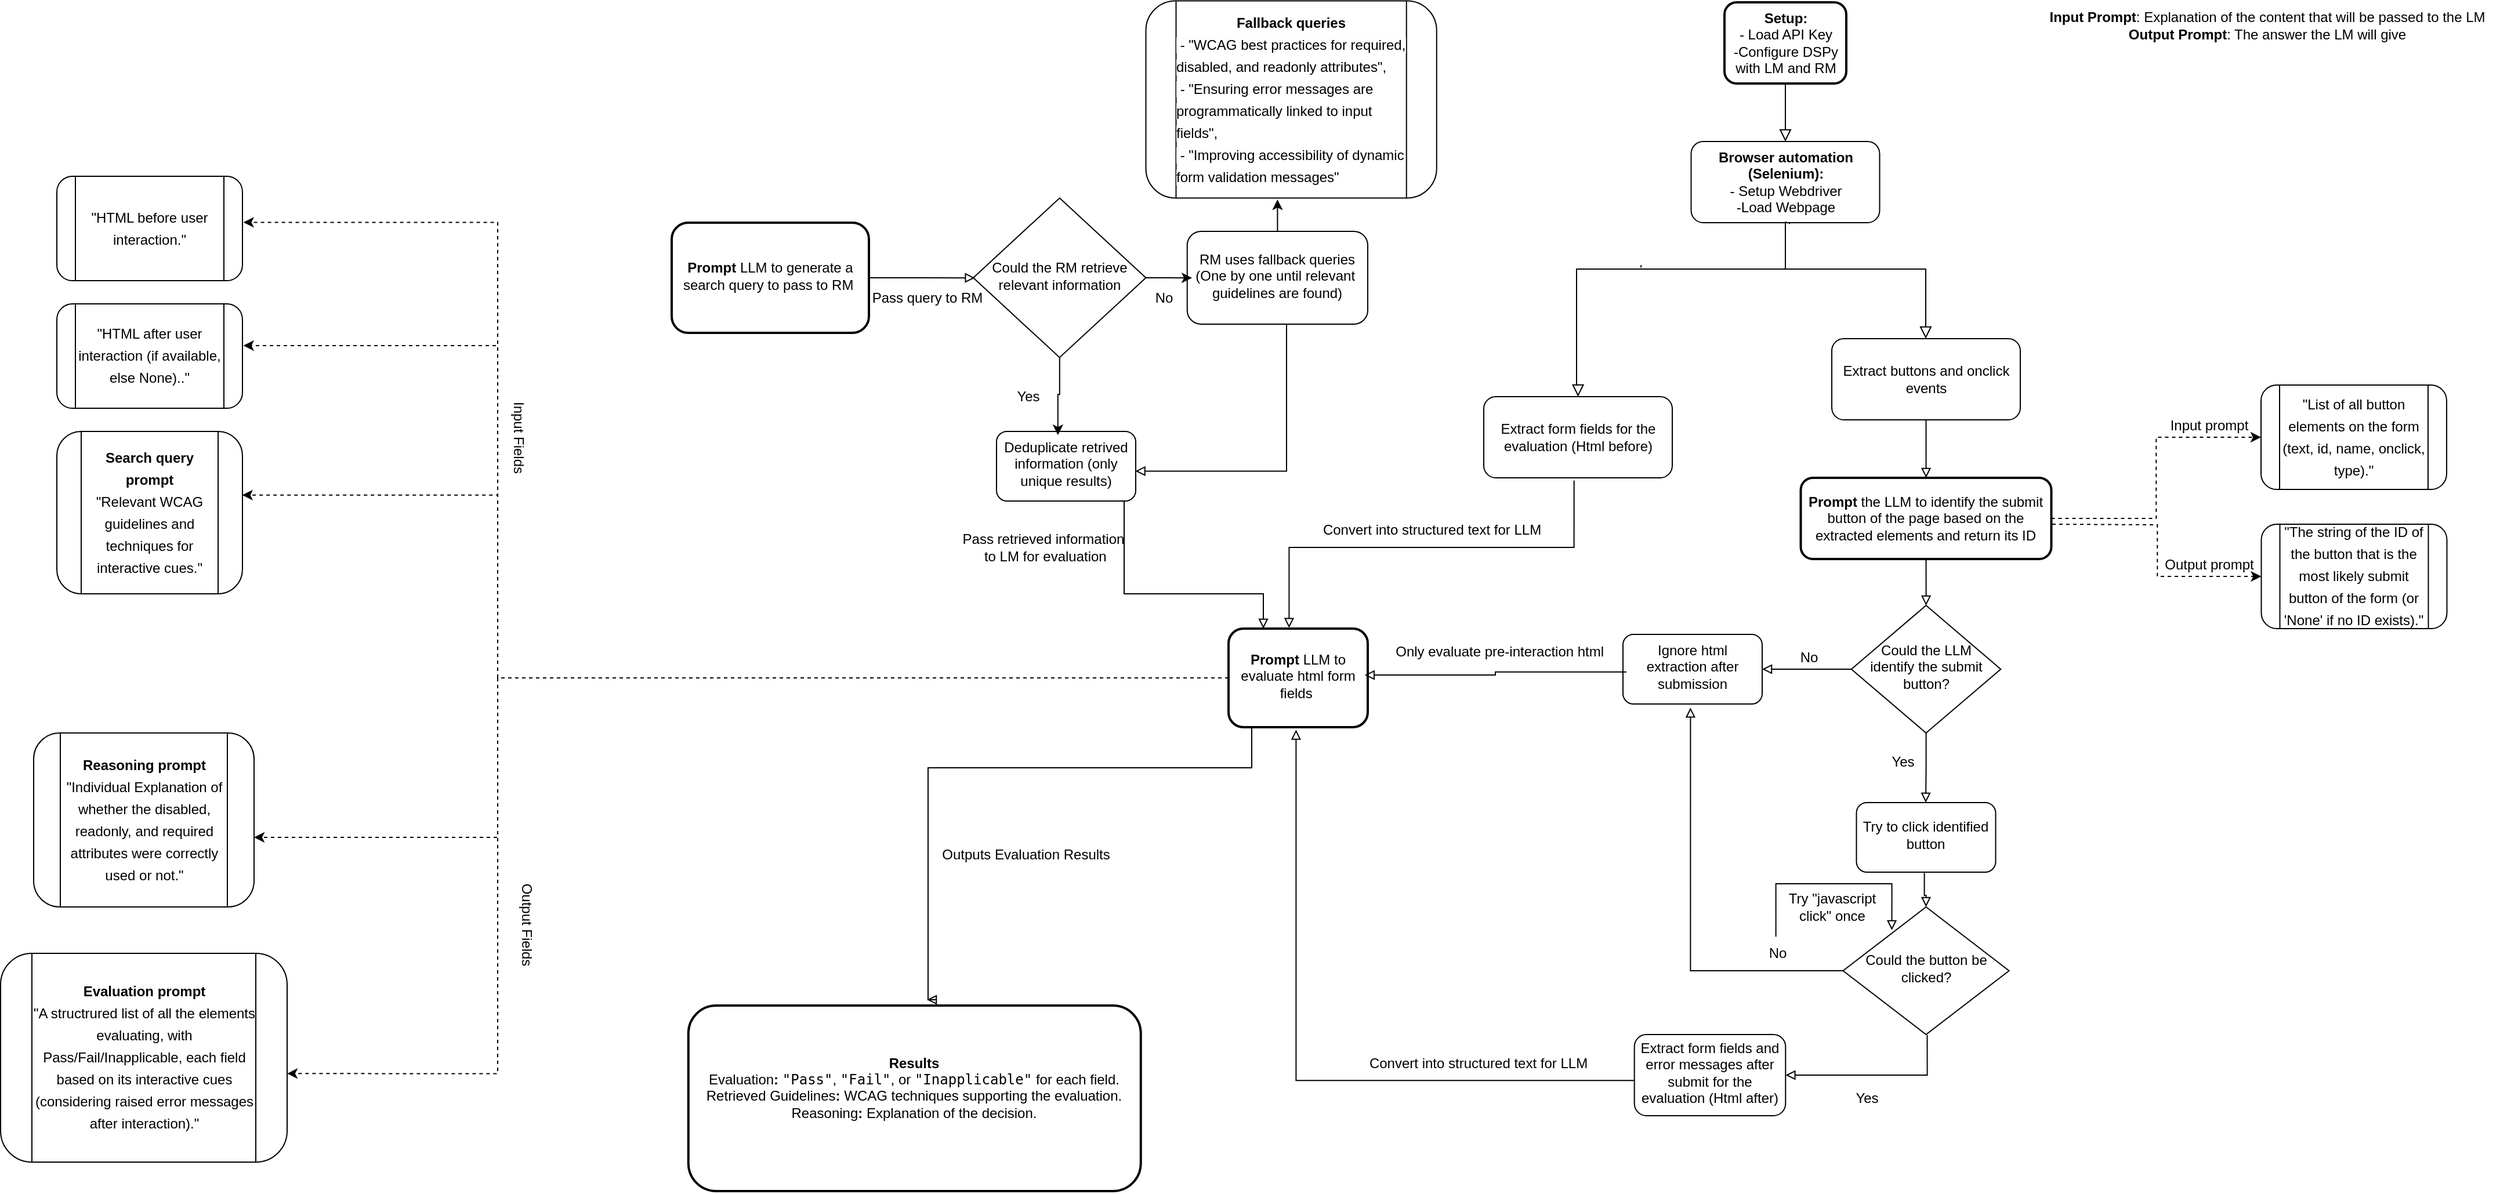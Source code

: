 <mxfile version="26.0.16">
  <diagram id="C5RBs43oDa-KdzZeNtuy" name="Page-1">
    <mxGraphModel dx="4654" dy="1491" grid="1" gridSize="10" guides="1" tooltips="1" connect="0" arrows="1" fold="1" page="1" pageScale="1" pageWidth="827" pageHeight="1169" math="0" shadow="0">
      <root>
        <mxCell id="WIyWlLk6GJQsqaUBKTNV-0" />
        <mxCell id="WIyWlLk6GJQsqaUBKTNV-1" parent="WIyWlLk6GJQsqaUBKTNV-0" />
        <mxCell id="WIyWlLk6GJQsqaUBKTNV-2" value="" style="rounded=0;html=1;jettySize=auto;orthogonalLoop=1;fontSize=11;endArrow=block;endFill=0;endSize=8;strokeWidth=1;shadow=0;labelBackgroundColor=none;edgeStyle=orthogonalEdgeStyle;exitX=0.5;exitY=1;exitDx=0;exitDy=0;entryX=0.5;entryY=0;entryDx=0;entryDy=0;snapToPoint=0;bendable=1;" parent="WIyWlLk6GJQsqaUBKTNV-1" source="WIyWlLk6GJQsqaUBKTNV-3" target="h7F_fVnJNRztuuno8gka-0" edge="1">
          <mxGeometry relative="1" as="geometry">
            <Array as="points" />
          </mxGeometry>
        </mxCell>
        <mxCell id="WIyWlLk6GJQsqaUBKTNV-3" value="&lt;b&gt;Setup:&lt;/b&gt;&lt;br&gt;- Load API Key&lt;br&gt;-Configure DSPy with LM and RM" style="rounded=1;whiteSpace=wrap;html=1;fontSize=12;glass=0;strokeWidth=2;shadow=0;align=center;" parent="WIyWlLk6GJQsqaUBKTNV-1" vertex="1">
          <mxGeometry x="167.5" y="50" width="105" height="70" as="geometry" />
        </mxCell>
        <mxCell id="h7F_fVnJNRztuuno8gka-0" value="&lt;b&gt;Browser automation (Selenium):&lt;/b&gt;&lt;br&gt;- Setup Webdriver&lt;br&gt;-Load Webpage" style="rounded=1;whiteSpace=wrap;html=1;fontSize=12;glass=0;strokeWidth=1;shadow=0;align=center;" vertex="1" parent="WIyWlLk6GJQsqaUBKTNV-1">
          <mxGeometry x="138.75" y="170" width="162.5" height="70" as="geometry" />
        </mxCell>
        <mxCell id="h7F_fVnJNRztuuno8gka-4" value="&#39;" style="rounded=0;html=1;jettySize=auto;orthogonalLoop=1;fontSize=11;endArrow=block;endFill=0;endSize=8;strokeWidth=1;shadow=0;labelBackgroundColor=none;edgeStyle=orthogonalEdgeStyle;exitX=0.507;exitY=0.994;exitDx=0;exitDy=0;entryX=0.5;entryY=0;entryDx=0;entryDy=0;snapToPoint=0;bendable=1;exitPerimeter=0;" edge="1" parent="WIyWlLk6GJQsqaUBKTNV-1" target="h7F_fVnJNRztuuno8gka-5" source="h7F_fVnJNRztuuno8gka-0">
          <mxGeometry relative="1" as="geometry">
            <mxPoint x="220" y="270" as="sourcePoint" />
            <Array as="points">
              <mxPoint x="220" y="240" />
              <mxPoint x="220" y="280" />
              <mxPoint x="40" y="280" />
              <mxPoint x="40" y="380" />
            </Array>
          </mxGeometry>
        </mxCell>
        <mxCell id="h7F_fVnJNRztuuno8gka-5" value="Extract form fields for the evaluation (Html before)" style="rounded=1;whiteSpace=wrap;html=1;fontSize=12;glass=0;strokeWidth=1;shadow=0;align=center;" vertex="1" parent="WIyWlLk6GJQsqaUBKTNV-1">
          <mxGeometry x="-40" y="390" width="162.5" height="70" as="geometry" />
        </mxCell>
        <mxCell id="h7F_fVnJNRztuuno8gka-6" value="" style="rounded=0;html=1;jettySize=auto;orthogonalLoop=1;fontSize=11;endArrow=block;endFill=0;endSize=8;strokeWidth=1;shadow=0;labelBackgroundColor=none;edgeStyle=orthogonalEdgeStyle;exitX=0.522;exitY=1.017;exitDx=0;exitDy=0;snapToPoint=0;bendable=1;exitPerimeter=0;" edge="1" parent="WIyWlLk6GJQsqaUBKTNV-1" target="h7F_fVnJNRztuuno8gka-7" source="h7F_fVnJNRztuuno8gka-0">
          <mxGeometry relative="1" as="geometry">
            <mxPoint x="414" y="240" as="sourcePoint" />
            <Array as="points">
              <mxPoint x="224" y="240" />
              <mxPoint x="220" y="240" />
              <mxPoint x="220" y="280" />
              <mxPoint x="341" y="280" />
            </Array>
            <mxPoint x="341" y="340" as="targetPoint" />
          </mxGeometry>
        </mxCell>
        <mxCell id="h7F_fVnJNRztuuno8gka-12" value="" style="edgeStyle=orthogonalEdgeStyle;rounded=0;orthogonalLoop=1;jettySize=auto;html=1;endArrow=block;endFill=0;exitX=0.5;exitY=1;exitDx=0;exitDy=0;exitPerimeter=0;" edge="1" parent="WIyWlLk6GJQsqaUBKTNV-1" source="h7F_fVnJNRztuuno8gka-13" target="h7F_fVnJNRztuuno8gka-10">
          <mxGeometry relative="1" as="geometry" />
        </mxCell>
        <mxCell id="h7F_fVnJNRztuuno8gka-14" value="" style="edgeStyle=orthogonalEdgeStyle;rounded=0;orthogonalLoop=1;jettySize=auto;html=1;endArrow=block;endFill=0;" edge="1" parent="WIyWlLk6GJQsqaUBKTNV-1" source="h7F_fVnJNRztuuno8gka-7" target="h7F_fVnJNRztuuno8gka-13">
          <mxGeometry relative="1" as="geometry" />
        </mxCell>
        <mxCell id="h7F_fVnJNRztuuno8gka-18" value="" style="edgeStyle=orthogonalEdgeStyle;rounded=0;orthogonalLoop=1;jettySize=auto;html=1;endArrow=block;endFill=0;" edge="1" parent="WIyWlLk6GJQsqaUBKTNV-1" source="h7F_fVnJNRztuuno8gka-10">
          <mxGeometry relative="1" as="geometry">
            <mxPoint x="341" y="740" as="targetPoint" />
          </mxGeometry>
        </mxCell>
        <mxCell id="h7F_fVnJNRztuuno8gka-7" value="Extract buttons and onclick events" style="rounded=1;whiteSpace=wrap;html=1;fontSize=12;glass=0;strokeWidth=1;shadow=0;align=center;" vertex="1" parent="WIyWlLk6GJQsqaUBKTNV-1">
          <mxGeometry x="260" y="340" width="162.5" height="70" as="geometry" />
        </mxCell>
        <mxCell id="h7F_fVnJNRztuuno8gka-20" value="" style="edgeStyle=orthogonalEdgeStyle;rounded=0;orthogonalLoop=1;jettySize=auto;html=1;endArrow=block;endFill=0;" edge="1" parent="WIyWlLk6GJQsqaUBKTNV-1" source="h7F_fVnJNRztuuno8gka-10" target="h7F_fVnJNRztuuno8gka-19">
          <mxGeometry relative="1" as="geometry" />
        </mxCell>
        <mxCell id="h7F_fVnJNRztuuno8gka-10" value="Could the LLM identify the submit button?" style="rhombus;whiteSpace=wrap;html=1;shadow=0;fontFamily=Helvetica;fontSize=12;align=center;strokeWidth=1;spacing=6;spacingTop=-4;" vertex="1" parent="WIyWlLk6GJQsqaUBKTNV-1">
          <mxGeometry x="276.88" y="570" width="128.75" height="110" as="geometry" />
        </mxCell>
        <mxCell id="h7F_fVnJNRztuuno8gka-53" value="" style="edgeStyle=orthogonalEdgeStyle;rounded=0;orthogonalLoop=1;jettySize=auto;html=1;dashed=1;" edge="1" parent="WIyWlLk6GJQsqaUBKTNV-1" source="h7F_fVnJNRztuuno8gka-13" target="h7F_fVnJNRztuuno8gka-52">
          <mxGeometry relative="1" as="geometry" />
        </mxCell>
        <mxCell id="h7F_fVnJNRztuuno8gka-13" value="&lt;b&gt;Prompt &lt;/b&gt;the LLM to identify the submit button of the page based on the extracted elements and return its ID" style="rounded=1;whiteSpace=wrap;html=1;fontSize=12;glass=0;strokeWidth=2;shadow=0;align=center;" vertex="1" parent="WIyWlLk6GJQsqaUBKTNV-1">
          <mxGeometry x="233.25" y="460" width="216" height="70" as="geometry" />
        </mxCell>
        <mxCell id="h7F_fVnJNRztuuno8gka-17" value="Try to click identified button" style="rounded=1;whiteSpace=wrap;html=1;shadow=0;strokeWidth=1;spacing=6;spacingTop=-4;" vertex="1" parent="WIyWlLk6GJQsqaUBKTNV-1">
          <mxGeometry x="281.255" y="740" width="120" height="60" as="geometry" />
        </mxCell>
        <mxCell id="h7F_fVnJNRztuuno8gka-19" value="Ignore html extraction after submission" style="rounded=1;whiteSpace=wrap;html=1;shadow=0;strokeWidth=1;spacing=6;spacingTop=-4;" vertex="1" parent="WIyWlLk6GJQsqaUBKTNV-1">
          <mxGeometry x="80.005" y="595" width="120" height="60" as="geometry" />
        </mxCell>
        <mxCell id="h7F_fVnJNRztuuno8gka-21" value="Yes" style="text;html=1;align=center;verticalAlign=middle;resizable=0;points=[];autosize=1;strokeColor=none;fillColor=none;" vertex="1" parent="WIyWlLk6GJQsqaUBKTNV-1">
          <mxGeometry x="301.25" y="690" width="40" height="30" as="geometry" />
        </mxCell>
        <mxCell id="h7F_fVnJNRztuuno8gka-22" value="No" style="text;html=1;align=center;verticalAlign=middle;resizable=0;points=[];autosize=1;strokeColor=none;fillColor=none;" vertex="1" parent="WIyWlLk6GJQsqaUBKTNV-1">
          <mxGeometry x="220" y="600" width="40" height="30" as="geometry" />
        </mxCell>
        <mxCell id="h7F_fVnJNRztuuno8gka-28" value="" style="edgeStyle=orthogonalEdgeStyle;rounded=0;orthogonalLoop=1;jettySize=auto;html=1;endArrow=block;endFill=0;exitX=0.488;exitY=1.007;exitDx=0;exitDy=0;exitPerimeter=0;" edge="1" parent="WIyWlLk6GJQsqaUBKTNV-1" target="h7F_fVnJNRztuuno8gka-29" source="h7F_fVnJNRztuuno8gka-17">
          <mxGeometry relative="1" as="geometry">
            <mxPoint x="341" y="810" as="sourcePoint" />
          </mxGeometry>
        </mxCell>
        <mxCell id="h7F_fVnJNRztuuno8gka-44" value="" style="edgeStyle=orthogonalEdgeStyle;rounded=0;orthogonalLoop=1;jettySize=auto;html=1;endArrow=block;endFill=0;entryX=0.485;entryY=1.053;entryDx=0;entryDy=0;entryPerimeter=0;" edge="1" parent="WIyWlLk6GJQsqaUBKTNV-1" source="h7F_fVnJNRztuuno8gka-29" target="h7F_fVnJNRztuuno8gka-19">
          <mxGeometry relative="1" as="geometry">
            <mxPoint x="20" y="885" as="targetPoint" />
          </mxGeometry>
        </mxCell>
        <mxCell id="h7F_fVnJNRztuuno8gka-29" value="Could the button be clicked?" style="rhombus;whiteSpace=wrap;html=1;shadow=0;fontFamily=Helvetica;fontSize=12;align=center;strokeWidth=1;spacing=6;spacingTop=-4;" vertex="1" parent="WIyWlLk6GJQsqaUBKTNV-1">
          <mxGeometry x="269.69" y="830" width="143.12" height="110" as="geometry" />
        </mxCell>
        <mxCell id="h7F_fVnJNRztuuno8gka-31" value="" style="edgeStyle=orthogonalEdgeStyle;rounded=0;orthogonalLoop=1;jettySize=auto;html=1;endArrow=block;endFill=0;exitX=0.507;exitY=1.004;exitDx=0;exitDy=0;exitPerimeter=0;" edge="1" parent="WIyWlLk6GJQsqaUBKTNV-1" target="h7F_fVnJNRztuuno8gka-32" source="h7F_fVnJNRztuuno8gka-29">
          <mxGeometry relative="1" as="geometry">
            <mxPoint x="341" y="950" as="sourcePoint" />
          </mxGeometry>
        </mxCell>
        <mxCell id="h7F_fVnJNRztuuno8gka-32" value="Extract form fields and error messages after submit for the evaluation (Html after)" style="rounded=1;whiteSpace=wrap;html=1;shadow=0;strokeWidth=1;spacing=6;spacingTop=-4;" vertex="1" parent="WIyWlLk6GJQsqaUBKTNV-1">
          <mxGeometry x="89.84" y="940" width="130.32" height="70" as="geometry" />
        </mxCell>
        <mxCell id="h7F_fVnJNRztuuno8gka-33" value="Yes" style="text;html=1;align=center;verticalAlign=middle;resizable=0;points=[];autosize=1;strokeColor=none;fillColor=none;" vertex="1" parent="WIyWlLk6GJQsqaUBKTNV-1">
          <mxGeometry x="269.69" y="980" width="40" height="30" as="geometry" />
        </mxCell>
        <mxCell id="h7F_fVnJNRztuuno8gka-37" value="" style="edgeStyle=orthogonalEdgeStyle;rounded=0;orthogonalLoop=1;jettySize=auto;html=1;endArrow=block;endFill=0;exitX=0.464;exitY=0.02;exitDx=0;exitDy=0;exitPerimeter=0;entryX=0.294;entryY=0.182;entryDx=0;entryDy=0;entryPerimeter=0;" edge="1" parent="WIyWlLk6GJQsqaUBKTNV-1" source="h7F_fVnJNRztuuno8gka-45" target="h7F_fVnJNRztuuno8gka-29">
          <mxGeometry relative="1" as="geometry">
            <mxPoint x="767" y="920" as="sourcePoint" />
            <mxPoint x="500" y="920" as="targetPoint" />
            <Array as="points">
              <mxPoint x="212" y="810" />
              <mxPoint x="312" y="810" />
            </Array>
          </mxGeometry>
        </mxCell>
        <mxCell id="h7F_fVnJNRztuuno8gka-42" value="Try &quot;javascript &lt;br&gt;click&quot; once" style="text;html=1;align=center;verticalAlign=middle;resizable=0;points=[];autosize=1;strokeColor=none;fillColor=none;" vertex="1" parent="WIyWlLk6GJQsqaUBKTNV-1">
          <mxGeometry x="209.69" y="810" width="100" height="40" as="geometry" />
        </mxCell>
        <mxCell id="h7F_fVnJNRztuuno8gka-45" value="No" style="text;html=1;align=center;verticalAlign=middle;resizable=0;points=[];autosize=1;strokeColor=none;fillColor=none;" vertex="1" parent="WIyWlLk6GJQsqaUBKTNV-1">
          <mxGeometry x="193.25" y="855" width="40" height="30" as="geometry" />
        </mxCell>
        <mxCell id="h7F_fVnJNRztuuno8gka-131" style="edgeStyle=orthogonalEdgeStyle;rounded=0;orthogonalLoop=1;jettySize=auto;html=1;endArrow=block;endFill=0;" edge="1" parent="WIyWlLk6GJQsqaUBKTNV-1" source="h7F_fVnJNRztuuno8gka-47">
          <mxGeometry relative="1" as="geometry">
            <mxPoint x="-520" y="910" as="targetPoint" />
            <Array as="points">
              <mxPoint x="-240" y="710" />
              <mxPoint x="-519" y="710" />
              <mxPoint x="-519" y="910" />
            </Array>
          </mxGeometry>
        </mxCell>
        <mxCell id="h7F_fVnJNRztuuno8gka-47" value="&lt;b&gt;Prompt &lt;/b&gt;LLM to evaluate html form fields&amp;nbsp;" style="rounded=1;whiteSpace=wrap;html=1;shadow=0;strokeWidth=2;spacing=6;spacingTop=-4;" vertex="1" parent="WIyWlLk6GJQsqaUBKTNV-1">
          <mxGeometry x="-260" y="590" width="120" height="85" as="geometry" />
        </mxCell>
        <mxCell id="h7F_fVnJNRztuuno8gka-50" value="" style="edgeStyle=orthogonalEdgeStyle;rounded=0;orthogonalLoop=1;jettySize=auto;html=1;endArrow=block;endFill=0;exitX=0.025;exitY=0.54;exitDx=0;exitDy=0;exitPerimeter=0;entryX=0.978;entryY=0.471;entryDx=0;entryDy=0;entryPerimeter=0;" edge="1" parent="WIyWlLk6GJQsqaUBKTNV-1" source="h7F_fVnJNRztuuno8gka-19" target="h7F_fVnJNRztuuno8gka-47">
          <mxGeometry relative="1" as="geometry">
            <mxPoint x="-23" y="767.5" as="sourcePoint" />
            <mxPoint x="-20" y="630" as="targetPoint" />
            <Array as="points" />
          </mxGeometry>
        </mxCell>
        <mxCell id="h7F_fVnJNRztuuno8gka-51" value="" style="edgeStyle=orthogonalEdgeStyle;rounded=0;orthogonalLoop=1;jettySize=auto;html=1;endArrow=block;endFill=0;exitX=0.479;exitY=1.034;exitDx=0;exitDy=0;exitPerimeter=0;entryX=0.435;entryY=-0.007;entryDx=0;entryDy=0;entryPerimeter=0;" edge="1" parent="WIyWlLk6GJQsqaUBKTNV-1" source="h7F_fVnJNRztuuno8gka-5" target="h7F_fVnJNRztuuno8gka-47">
          <mxGeometry relative="1" as="geometry">
            <mxPoint x="297" y="645" as="sourcePoint" />
            <mxPoint x="80" y="760" as="targetPoint" />
            <Array as="points">
              <mxPoint x="38" y="520" />
              <mxPoint x="-208" y="520" />
            </Array>
          </mxGeometry>
        </mxCell>
        <mxCell id="h7F_fVnJNRztuuno8gka-52" value="&lt;div style=&quot;line-height: 19px;&quot;&gt;&quot;List of all button elements on the form (text, id, name, onclick, type).&quot;&lt;/div&gt;" style="shape=process;whiteSpace=wrap;html=1;backgroundOutline=1;rounded=1;glass=0;strokeWidth=1;shadow=0;" vertex="1" parent="WIyWlLk6GJQsqaUBKTNV-1">
          <mxGeometry x="630" y="380" width="160" height="90" as="geometry" />
        </mxCell>
        <mxCell id="h7F_fVnJNRztuuno8gka-54" value="&lt;span style=&quot;text-wrap-mode: wrap;&quot;&gt;Convert&amp;nbsp;&lt;/span&gt;&lt;span style=&quot;text-wrap-mode: wrap;&quot; class=&quot;hljs-keyword&quot;&gt;into&lt;/span&gt;&lt;span style=&quot;text-wrap-mode: wrap;&quot;&gt;&amp;nbsp;structured&amp;nbsp;&lt;/span&gt;&lt;span style=&quot;text-wrap-mode: wrap;&quot; class=&quot;hljs-type&quot;&gt;text for LLM&lt;/span&gt;" style="text;html=1;align=center;verticalAlign=middle;resizable=0;points=[];autosize=1;strokeColor=none;fillColor=none;rotation=0;" vertex="1" parent="WIyWlLk6GJQsqaUBKTNV-1">
          <mxGeometry x="-190" y="490" width="210" height="30" as="geometry" />
        </mxCell>
        <mxCell id="h7F_fVnJNRztuuno8gka-55" value="&lt;span style=&quot;text-wrap-mode: wrap;&quot;&gt;Convert&amp;nbsp;&lt;/span&gt;&lt;span style=&quot;text-wrap-mode: wrap;&quot; class=&quot;hljs-keyword&quot;&gt;into&lt;/span&gt;&lt;span style=&quot;text-wrap-mode: wrap;&quot;&gt;&amp;nbsp;structured&amp;nbsp;&lt;/span&gt;&lt;span style=&quot;text-wrap-mode: wrap;&quot; class=&quot;hljs-type&quot;&gt;text for LLM&lt;/span&gt;" style="text;html=1;align=center;verticalAlign=middle;resizable=0;points=[];autosize=1;strokeColor=none;fillColor=none;rotation=0;" vertex="1" parent="WIyWlLk6GJQsqaUBKTNV-1">
          <mxGeometry x="-150" y="950" width="210" height="30" as="geometry" />
        </mxCell>
        <mxCell id="h7F_fVnJNRztuuno8gka-57" value="Input prompt" style="text;html=1;align=center;verticalAlign=middle;resizable=0;points=[];autosize=1;strokeColor=none;fillColor=none;" vertex="1" parent="WIyWlLk6GJQsqaUBKTNV-1">
          <mxGeometry x="540" y="400" width="90" height="30" as="geometry" />
        </mxCell>
        <mxCell id="h7F_fVnJNRztuuno8gka-59" value="" style="edgeStyle=orthogonalEdgeStyle;rounded=0;orthogonalLoop=1;jettySize=auto;html=1;dashed=1;" edge="1" parent="WIyWlLk6GJQsqaUBKTNV-1" target="h7F_fVnJNRztuuno8gka-60">
          <mxGeometry relative="1" as="geometry">
            <mxPoint x="450" y="500" as="sourcePoint" />
          </mxGeometry>
        </mxCell>
        <mxCell id="h7F_fVnJNRztuuno8gka-60" value="&lt;div style=&quot;line-height: 19px;&quot;&gt;&lt;div style=&quot;line-height: 19px;&quot;&gt;&quot;The string of the ID of the button that is the most likely submit button of the form (or &#39;None&#39; if no ID exists).&quot;&lt;/div&gt;&lt;/div&gt;" style="shape=process;whiteSpace=wrap;html=1;backgroundOutline=1;rounded=1;glass=0;strokeWidth=1;shadow=0;" vertex="1" parent="WIyWlLk6GJQsqaUBKTNV-1">
          <mxGeometry x="630.25" y="500" width="160" height="90" as="geometry" />
        </mxCell>
        <mxCell id="h7F_fVnJNRztuuno8gka-61" value="Output prompt" style="text;html=1;align=center;verticalAlign=middle;resizable=0;points=[];autosize=1;strokeColor=none;fillColor=none;" vertex="1" parent="WIyWlLk6GJQsqaUBKTNV-1">
          <mxGeometry x="535.25" y="520" width="100" height="30" as="geometry" />
        </mxCell>
        <mxCell id="h7F_fVnJNRztuuno8gka-68" value="Only evaluate pre-interaction&amp;nbsp;html&amp;nbsp;" style="text;html=1;align=center;verticalAlign=middle;resizable=0;points=[];autosize=1;strokeColor=none;fillColor=none;" vertex="1" parent="WIyWlLk6GJQsqaUBKTNV-1">
          <mxGeometry x="-129.99" y="595" width="210" height="30" as="geometry" />
        </mxCell>
        <mxCell id="h7F_fVnJNRztuuno8gka-75" value="" style="edgeStyle=orthogonalEdgeStyle;rounded=0;orthogonalLoop=1;jettySize=auto;html=1;endArrow=block;endFill=0;entryX=0.485;entryY=1.026;entryDx=0;entryDy=0;entryPerimeter=0;exitX=-0.003;exitY=0.566;exitDx=0;exitDy=0;exitPerimeter=0;" edge="1" parent="WIyWlLk6GJQsqaUBKTNV-1" source="h7F_fVnJNRztuuno8gka-32" target="h7F_fVnJNRztuuno8gka-47">
          <mxGeometry relative="1" as="geometry">
            <mxPoint x="-28" y="928.25" as="sourcePoint" />
            <mxPoint x="-160" y="701.25" as="targetPoint" />
          </mxGeometry>
        </mxCell>
        <mxCell id="h7F_fVnJNRztuuno8gka-82" value="&lt;div style=&quot;line-height: 19px;&quot;&gt;&lt;div style=&quot;line-height: 19px;&quot;&gt;&lt;b&gt;Search query prompt&lt;br&gt;&lt;/b&gt;&quot;Relevant WCAG guidelines and techniques for interactive cues.&quot;&lt;/div&gt;&lt;/div&gt;" style="shape=process;whiteSpace=wrap;html=1;backgroundOutline=1;rounded=1;glass=0;strokeWidth=1;shadow=0;" vertex="1" parent="WIyWlLk6GJQsqaUBKTNV-1">
          <mxGeometry x="-1270" y="420" width="160" height="140" as="geometry" />
        </mxCell>
        <mxCell id="h7F_fVnJNRztuuno8gka-83" value="&lt;div style=&quot;line-height: 19px;&quot;&gt;&lt;div style=&quot;line-height: 19px;&quot;&gt;&lt;div style=&quot;line-height: 19px;&quot;&gt;&lt;span style=&quot;background-color: rgb(255, 255, 255);&quot;&gt;&lt;font style=&quot;&quot;&gt;&lt;b&gt;Reasoning prompt&lt;/b&gt;&lt;br&gt;&quot;Individual Explanation of whether the disabled, readonly, and required attributes were correctly used or not.&quot;&lt;/font&gt;&lt;/span&gt;&lt;/div&gt;&lt;/div&gt;&lt;/div&gt;" style="shape=process;whiteSpace=wrap;html=1;backgroundOutline=1;rounded=1;glass=0;strokeWidth=1;shadow=0;" vertex="1" parent="WIyWlLk6GJQsqaUBKTNV-1">
          <mxGeometry x="-1290" y="680" width="190" height="150" as="geometry" />
        </mxCell>
        <mxCell id="h7F_fVnJNRztuuno8gka-84" value="&lt;div style=&quot;line-height: 19px;&quot;&gt;&lt;div style=&quot;line-height: 19px;&quot;&gt;&quot;HTML before user interaction.&quot;&lt;/div&gt;&lt;/div&gt;" style="shape=process;whiteSpace=wrap;html=1;backgroundOutline=1;rounded=1;glass=0;strokeWidth=1;shadow=0;" vertex="1" parent="WIyWlLk6GJQsqaUBKTNV-1">
          <mxGeometry x="-1270" y="200" width="160" height="90" as="geometry" />
        </mxCell>
        <mxCell id="h7F_fVnJNRztuuno8gka-85" value="&lt;div style=&quot;line-height: 19px;&quot;&gt;&lt;div style=&quot;line-height: 19px;&quot;&gt;&lt;font style=&quot;background-color: rgb(254, 254, 254); color: rgb(0, 0, 0);&quot;&gt;&lt;b&gt;Evaluation prompt&lt;br&gt;&lt;/b&gt;&quot;A structrured list of all the elements evaluating, with Pass/Fail/Inapplicable, each field based on its interactive cues (considering raised error messages after interaction).&quot;&lt;/font&gt;&lt;/div&gt;&lt;/div&gt;" style="shape=process;whiteSpace=wrap;html=1;backgroundOutline=1;rounded=1;glass=0;strokeWidth=1;shadow=0;" vertex="1" parent="WIyWlLk6GJQsqaUBKTNV-1">
          <mxGeometry x="-1318.5" y="870" width="247" height="180" as="geometry" />
        </mxCell>
        <mxCell id="h7F_fVnJNRztuuno8gka-86" value="&lt;div style=&quot;line-height: 19px;&quot;&gt;&lt;div style=&quot;line-height: 19px;&quot;&gt;&quot;HTML after user interaction (if available, else None)..&quot;&lt;/div&gt;&lt;/div&gt;" style="shape=process;whiteSpace=wrap;html=1;backgroundOutline=1;rounded=1;glass=0;strokeWidth=1;shadow=0;" vertex="1" parent="WIyWlLk6GJQsqaUBKTNV-1">
          <mxGeometry x="-1270" y="310" width="160" height="90" as="geometry" />
        </mxCell>
        <mxCell id="h7F_fVnJNRztuuno8gka-92" value="Could the RM retrieve relevant information" style="rhombus;whiteSpace=wrap;html=1;shadow=0;fontFamily=Helvetica;fontSize=12;align=center;strokeWidth=1;spacing=6;spacingTop=-4;" vertex="1" parent="WIyWlLk6GJQsqaUBKTNV-1">
          <mxGeometry x="-480" y="218.75" width="148.75" height="137.5" as="geometry" />
        </mxCell>
        <mxCell id="h7F_fVnJNRztuuno8gka-95" value="&lt;b&gt;Input Prompt&lt;/b&gt;: Explanation of the content that will be passed to the LM&lt;br&gt;&lt;b&gt;Output Prompt&lt;/b&gt;: The answer the LM will give" style="text;html=1;align=center;verticalAlign=middle;resizable=0;points=[];autosize=1;strokeColor=none;fillColor=none;" vertex="1" parent="WIyWlLk6GJQsqaUBKTNV-1">
          <mxGeometry x="435" y="50" width="400" height="40" as="geometry" />
        </mxCell>
        <mxCell id="h7F_fVnJNRztuuno8gka-96" value="Deduplicate retrived information (only unique results)" style="rounded=1;whiteSpace=wrap;html=1;shadow=0;strokeWidth=1;spacing=6;spacingTop=-4;" vertex="1" parent="WIyWlLk6GJQsqaUBKTNV-1">
          <mxGeometry x="-460.005" y="420" width="120" height="60" as="geometry" />
        </mxCell>
        <mxCell id="h7F_fVnJNRztuuno8gka-118" style="edgeStyle=orthogonalEdgeStyle;rounded=0;orthogonalLoop=1;jettySize=auto;html=1;" edge="1" parent="WIyWlLk6GJQsqaUBKTNV-1" source="h7F_fVnJNRztuuno8gka-103">
          <mxGeometry relative="1" as="geometry">
            <mxPoint x="-217.81" y="220" as="targetPoint" />
          </mxGeometry>
        </mxCell>
        <mxCell id="h7F_fVnJNRztuuno8gka-103" value="RM uses fallback queries (&lt;span style=&quot;text-wrap-mode: nowrap;&quot;&gt;One by one&amp;nbsp;&lt;/span&gt;&lt;span style=&quot;text-wrap-mode: nowrap;&quot;&gt;until relevant&amp;nbsp;&lt;br&gt;&lt;/span&gt;&lt;span style=&quot;text-wrap-mode: nowrap;&quot;&gt;guidelines&amp;nbsp;&lt;/span&gt;&lt;span style=&quot;text-wrap-mode: nowrap;&quot;&gt;are found)&lt;/span&gt;" style="rounded=1;whiteSpace=wrap;html=1;shadow=0;strokeWidth=1;spacing=6;spacingTop=-4;" vertex="1" parent="WIyWlLk6GJQsqaUBKTNV-1">
          <mxGeometry x="-295.62" y="247.5" width="155.62" height="80" as="geometry" />
        </mxCell>
        <mxCell id="h7F_fVnJNRztuuno8gka-104" value="No" style="text;html=1;align=center;verticalAlign=middle;resizable=0;points=[];autosize=1;strokeColor=none;fillColor=none;" vertex="1" parent="WIyWlLk6GJQsqaUBKTNV-1">
          <mxGeometry x="-335.62" y="290" width="40" height="30" as="geometry" />
        </mxCell>
        <mxCell id="h7F_fVnJNRztuuno8gka-105" value="Yes" style="text;html=1;align=center;verticalAlign=middle;resizable=0;points=[];autosize=1;strokeColor=none;fillColor=none;" vertex="1" parent="WIyWlLk6GJQsqaUBKTNV-1">
          <mxGeometry x="-453" y="375" width="40" height="30" as="geometry" />
        </mxCell>
        <mxCell id="h7F_fVnJNRztuuno8gka-106" value="&lt;div style=&quot;line-height: 19px;&quot;&gt;&lt;div style=&quot;line-height: 19px;&quot;&gt;&lt;b&gt;&lt;font style=&quot;color: rgb(0, 0, 0);&quot;&gt;Fallback queries&lt;br&gt;&lt;/font&gt;&lt;/b&gt;&lt;div style=&quot;line-height: 19px;&quot;&gt;&lt;div style=&quot;text-align: left;&quot;&gt;&lt;span style=&quot;background-color: rgb(254, 254, 254);&quot;&gt;&lt;font style=&quot;color: rgb(0, 0, 0);&quot;&gt;&lt;span&gt;&amp;nbsp;- &quot;WCAG best practices for required, disabled, and readonly attributes&quot;&lt;/span&gt;,&lt;br&gt;&lt;/font&gt;&lt;/span&gt;&lt;span style=&quot;background-color: light-dark(rgb(254, 254, 254), rgb(19, 19, 19));&quot;&gt;&amp;nbsp;- &quot;Ensuring error messages are&amp;nbsp; programmatically linked to input fields&quot;,&lt;br&gt;&lt;/span&gt;&lt;span style=&quot;color: light-dark(rgb(0, 0, 0), rgb(237, 237, 237)); background-color: light-dark(rgb(254, 254, 254), rgb(19, 19, 19)); text-align: center;&quot;&gt;&amp;nbsp;- &quot;Improving accessibility of dynamic form validation messages&quot;&lt;/span&gt;&lt;/div&gt;&lt;/div&gt;&lt;/div&gt;&lt;/div&gt;" style="shape=process;whiteSpace=wrap;html=1;backgroundOutline=1;rounded=1;glass=0;strokeWidth=1;shadow=0;" vertex="1" parent="WIyWlLk6GJQsqaUBKTNV-1">
          <mxGeometry x="-331.25" y="48.75" width="250.63" height="170" as="geometry" />
        </mxCell>
        <mxCell id="h7F_fVnJNRztuuno8gka-111" value="&lt;span style=&quot;text-wrap-mode: nowrap;&quot;&gt;&lt;b&gt;Prompt &lt;/b&gt;LLM to generate a &lt;br&gt;search query to pass to RM&amp;nbsp;&lt;/span&gt;" style="rounded=1;whiteSpace=wrap;html=1;shadow=0;strokeWidth=2;spacing=6;spacingTop=-4;" vertex="1" parent="WIyWlLk6GJQsqaUBKTNV-1">
          <mxGeometry x="-740" y="240" width="170.01" height="95" as="geometry" />
        </mxCell>
        <mxCell id="h7F_fVnJNRztuuno8gka-113" value="Pass query to RM" style="text;html=1;align=center;verticalAlign=middle;resizable=0;points=[];autosize=1;strokeColor=none;fillColor=none;" vertex="1" parent="WIyWlLk6GJQsqaUBKTNV-1">
          <mxGeometry x="-580" y="290" width="120" height="30" as="geometry" />
        </mxCell>
        <mxCell id="h7F_fVnJNRztuuno8gka-115" style="edgeStyle=orthogonalEdgeStyle;rounded=0;orthogonalLoop=1;jettySize=auto;html=1;entryX=0.009;entryY=0.501;entryDx=0;entryDy=0;entryPerimeter=0;endArrow=block;endFill=0;" edge="1" parent="WIyWlLk6GJQsqaUBKTNV-1" source="h7F_fVnJNRztuuno8gka-111" target="h7F_fVnJNRztuuno8gka-92">
          <mxGeometry relative="1" as="geometry" />
        </mxCell>
        <mxCell id="h7F_fVnJNRztuuno8gka-116" style="edgeStyle=orthogonalEdgeStyle;rounded=0;orthogonalLoop=1;jettySize=auto;html=1;entryX=0.441;entryY=0.052;entryDx=0;entryDy=0;entryPerimeter=0;" edge="1" parent="WIyWlLk6GJQsqaUBKTNV-1" source="h7F_fVnJNRztuuno8gka-92" target="h7F_fVnJNRztuuno8gka-96">
          <mxGeometry relative="1" as="geometry" />
        </mxCell>
        <mxCell id="h7F_fVnJNRztuuno8gka-117" style="edgeStyle=orthogonalEdgeStyle;rounded=0;orthogonalLoop=1;jettySize=auto;html=1;entryX=0.027;entryY=0.501;entryDx=0;entryDy=0;entryPerimeter=0;" edge="1" parent="WIyWlLk6GJQsqaUBKTNV-1" source="h7F_fVnJNRztuuno8gka-92" target="h7F_fVnJNRztuuno8gka-103">
          <mxGeometry relative="1" as="geometry" />
        </mxCell>
        <mxCell id="h7F_fVnJNRztuuno8gka-119" style="edgeStyle=orthogonalEdgeStyle;rounded=0;orthogonalLoop=1;jettySize=auto;html=1;entryX=0.998;entryY=0.57;entryDx=0;entryDy=0;entryPerimeter=0;endArrow=block;endFill=0;" edge="1" parent="WIyWlLk6GJQsqaUBKTNV-1" source="h7F_fVnJNRztuuno8gka-103" target="h7F_fVnJNRztuuno8gka-96">
          <mxGeometry relative="1" as="geometry">
            <Array as="points">
              <mxPoint x="-210" y="454" />
            </Array>
          </mxGeometry>
        </mxCell>
        <mxCell id="h7F_fVnJNRztuuno8gka-120" style="edgeStyle=orthogonalEdgeStyle;rounded=0;orthogonalLoop=1;jettySize=auto;html=1;endArrow=block;endFill=0;" edge="1" parent="WIyWlLk6GJQsqaUBKTNV-1" source="h7F_fVnJNRztuuno8gka-96" target="h7F_fVnJNRztuuno8gka-47">
          <mxGeometry relative="1" as="geometry">
            <Array as="points">
              <mxPoint x="-350" y="560" />
              <mxPoint x="-230" y="560" />
            </Array>
          </mxGeometry>
        </mxCell>
        <mxCell id="h7F_fVnJNRztuuno8gka-121" value="Pass retrieved information&lt;br&gt;&amp;nbsp;to LM for evaluation" style="text;html=1;align=center;verticalAlign=middle;resizable=0;points=[];autosize=1;strokeColor=none;fillColor=none;" vertex="1" parent="WIyWlLk6GJQsqaUBKTNV-1">
          <mxGeometry x="-500.01" y="500" width="160" height="40" as="geometry" />
        </mxCell>
        <mxCell id="h7F_fVnJNRztuuno8gka-123" style="edgeStyle=orthogonalEdgeStyle;rounded=0;orthogonalLoop=1;jettySize=auto;html=1;entryX=1.005;entryY=0.441;entryDx=0;entryDy=0;entryPerimeter=0;dashed=1;" edge="1" parent="WIyWlLk6GJQsqaUBKTNV-1" source="h7F_fVnJNRztuuno8gka-47" target="h7F_fVnJNRztuuno8gka-84">
          <mxGeometry relative="1" as="geometry">
            <Array as="points">
              <mxPoint x="-890" y="632" />
              <mxPoint x="-890" y="240" />
            </Array>
          </mxGeometry>
        </mxCell>
        <mxCell id="h7F_fVnJNRztuuno8gka-124" style="edgeStyle=orthogonalEdgeStyle;rounded=0;orthogonalLoop=1;jettySize=auto;html=1;entryX=1.005;entryY=0.4;entryDx=0;entryDy=0;entryPerimeter=0;dashed=1;" edge="1" parent="WIyWlLk6GJQsqaUBKTNV-1" source="h7F_fVnJNRztuuno8gka-47" target="h7F_fVnJNRztuuno8gka-86">
          <mxGeometry relative="1" as="geometry">
            <Array as="points">
              <mxPoint x="-890" y="632" />
              <mxPoint x="-890" y="346" />
            </Array>
          </mxGeometry>
        </mxCell>
        <mxCell id="h7F_fVnJNRztuuno8gka-125" style="edgeStyle=orthogonalEdgeStyle;rounded=0;orthogonalLoop=1;jettySize=auto;html=1;entryX=0.999;entryY=0.392;entryDx=0;entryDy=0;entryPerimeter=0;dashed=1;" edge="1" parent="WIyWlLk6GJQsqaUBKTNV-1" source="h7F_fVnJNRztuuno8gka-47" target="h7F_fVnJNRztuuno8gka-82">
          <mxGeometry relative="1" as="geometry">
            <Array as="points">
              <mxPoint x="-890" y="632" />
              <mxPoint x="-890" y="475" />
            </Array>
          </mxGeometry>
        </mxCell>
        <mxCell id="h7F_fVnJNRztuuno8gka-126" style="edgeStyle=orthogonalEdgeStyle;rounded=0;orthogonalLoop=1;jettySize=auto;html=1;entryX=1;entryY=0.6;entryDx=0;entryDy=0;entryPerimeter=0;dashed=1;" edge="1" parent="WIyWlLk6GJQsqaUBKTNV-1" source="h7F_fVnJNRztuuno8gka-47" target="h7F_fVnJNRztuuno8gka-83">
          <mxGeometry relative="1" as="geometry">
            <Array as="points">
              <mxPoint x="-890" y="632" />
              <mxPoint x="-890" y="770" />
            </Array>
          </mxGeometry>
        </mxCell>
        <mxCell id="h7F_fVnJNRztuuno8gka-127" style="edgeStyle=orthogonalEdgeStyle;rounded=0;orthogonalLoop=1;jettySize=auto;html=1;entryX=1;entryY=0.576;entryDx=0;entryDy=0;entryPerimeter=0;dashed=1;" edge="1" parent="WIyWlLk6GJQsqaUBKTNV-1" source="h7F_fVnJNRztuuno8gka-47" target="h7F_fVnJNRztuuno8gka-85">
          <mxGeometry relative="1" as="geometry">
            <Array as="points">
              <mxPoint x="-890" y="632" />
              <mxPoint x="-890" y="974" />
            </Array>
          </mxGeometry>
        </mxCell>
        <mxCell id="h7F_fVnJNRztuuno8gka-128" value="Input Fields" style="text;html=1;align=center;verticalAlign=middle;resizable=0;points=[];autosize=1;strokeColor=none;fillColor=none;rotation=90;" vertex="1" parent="WIyWlLk6GJQsqaUBKTNV-1">
          <mxGeometry x="-917" y="410" width="90" height="30" as="geometry" />
        </mxCell>
        <mxCell id="h7F_fVnJNRztuuno8gka-129" value="Output Fields" style="text;html=1;align=center;verticalAlign=middle;resizable=0;points=[];autosize=1;strokeColor=none;fillColor=none;rotation=90;" vertex="1" parent="WIyWlLk6GJQsqaUBKTNV-1">
          <mxGeometry x="-910" y="830" width="90" height="30" as="geometry" />
        </mxCell>
        <mxCell id="h7F_fVnJNRztuuno8gka-132" value="Outputs Evaluation Results" style="text;html=1;align=center;verticalAlign=middle;resizable=0;points=[];autosize=1;strokeColor=none;fillColor=none;" vertex="1" parent="WIyWlLk6GJQsqaUBKTNV-1">
          <mxGeometry x="-520" y="770" width="170" height="30" as="geometry" />
        </mxCell>
        <mxCell id="h7F_fVnJNRztuuno8gka-133" value="&lt;b&gt;Results&lt;br&gt;&lt;/b&gt;&lt;span style=&quot;background-color: transparent; color: light-dark(rgb(0, 0, 0), rgb(255, 255, 255));&quot; data-end=&quot;2531&quot; data-start=&quot;2516&quot;&gt;Evaluation&lt;/span&gt;&lt;strong style=&quot;background-color: transparent; color: light-dark(rgb(0, 0, 0), rgb(255, 255, 255));&quot; data-end=&quot;2531&quot; data-start=&quot;2516&quot;&gt;:&amp;nbsp;&lt;/strong&gt;&lt;code style=&quot;background-color: transparent; color: light-dark(rgb(0, 0, 0), rgb(255, 255, 255));&quot; data-end=&quot;2540&quot; data-start=&quot;2532&quot;&gt;&quot;Pass&quot;&lt;/code&gt;&lt;span style=&quot;background-color: transparent; color: light-dark(rgb(0, 0, 0), rgb(255, 255, 255));&quot;&gt;, &lt;/span&gt;&lt;code style=&quot;background-color: transparent; color: light-dark(rgb(0, 0, 0), rgb(255, 255, 255));&quot; data-end=&quot;2550&quot; data-start=&quot;2542&quot;&gt;&quot;Fail&quot;&lt;/code&gt;&lt;span style=&quot;background-color: transparent; color: light-dark(rgb(0, 0, 0), rgb(255, 255, 255));&quot;&gt;, or &lt;/span&gt;&lt;code style=&quot;background-color: transparent; color: light-dark(rgb(0, 0, 0), rgb(255, 255, 255));&quot; data-end=&quot;2571&quot; data-start=&quot;2555&quot;&gt;&quot;Inapplicable&quot;&lt;/code&gt;&lt;span style=&quot;background-color: transparent; color: light-dark(rgb(0, 0, 0), rgb(255, 255, 255));&quot;&gt; for each field.&lt;/span&gt;&lt;br&gt;&lt;span style=&quot;background-color: transparent; color: light-dark(rgb(0, 0, 0), rgb(255, 255, 255));&quot; data-end=&quot;2617&quot; data-start=&quot;2592&quot;&gt;Retrieved Guidelines&lt;/span&gt;&lt;strong style=&quot;background-color: transparent; color: light-dark(rgb(0, 0, 0), rgb(255, 255, 255));&quot; data-end=&quot;2617&quot; data-start=&quot;2592&quot;&gt;:&lt;/strong&gt;&lt;span style=&quot;background-color: transparent; color: light-dark(rgb(0, 0, 0), rgb(255, 255, 255));&quot;&gt; WCAG techniques supporting the evaluation.&lt;/span&gt;&lt;br&gt;&lt;span style=&quot;background-color: transparent; color: light-dark(rgb(0, 0, 0), rgb(255, 255, 255));&quot; data-end=&quot;2679&quot; data-start=&quot;2665&quot;&gt;Reasoning&lt;/span&gt;&lt;strong style=&quot;background-color: transparent; color: light-dark(rgb(0, 0, 0), rgb(255, 255, 255));&quot; data-end=&quot;2679&quot; data-start=&quot;2665&quot;&gt;:&lt;/strong&gt;&lt;span style=&quot;background-color: transparent; color: light-dark(rgb(0, 0, 0), rgb(255, 255, 255));&quot;&gt; Explanation of the decision.&lt;/span&gt;&lt;br&gt;&amp;nbsp;" style="rounded=1;whiteSpace=wrap;html=1;shadow=0;strokeWidth=2;spacing=6;spacingTop=-4;" vertex="1" parent="WIyWlLk6GJQsqaUBKTNV-1">
          <mxGeometry x="-725.62" y="915" width="390" height="160" as="geometry" />
        </mxCell>
      </root>
    </mxGraphModel>
  </diagram>
</mxfile>
